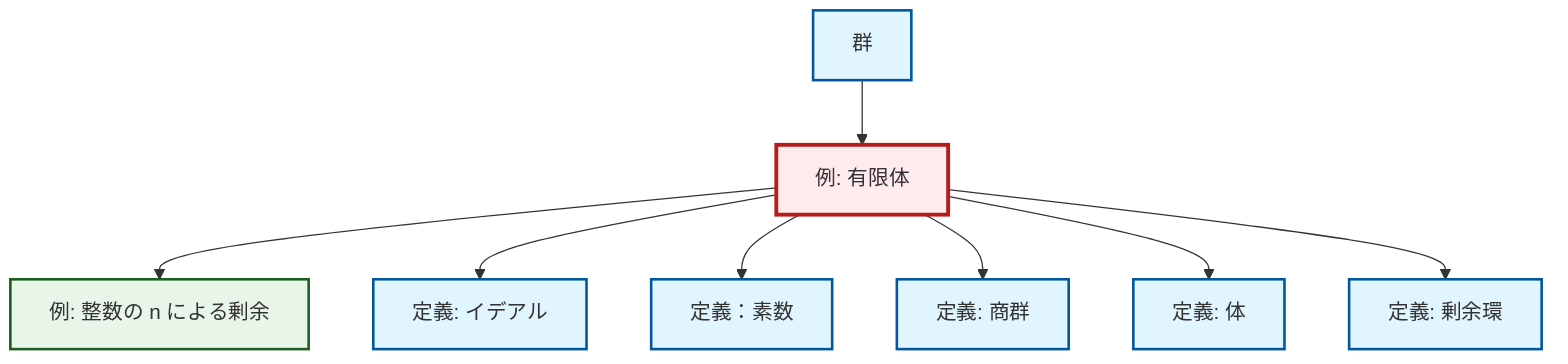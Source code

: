 graph TD
    classDef definition fill:#e1f5fe,stroke:#01579b,stroke-width:2px
    classDef theorem fill:#f3e5f5,stroke:#4a148c,stroke-width:2px
    classDef axiom fill:#fff3e0,stroke:#e65100,stroke-width:2px
    classDef example fill:#e8f5e9,stroke:#1b5e20,stroke-width:2px
    classDef current fill:#ffebee,stroke:#b71c1c,stroke-width:3px
    def-quotient-group["定義: 商群"]:::definition
    def-field["定義: 体"]:::definition
    def-quotient-ring["定義: 剰余環"]:::definition
    def-group["群"]:::definition
    ex-quotient-integers-mod-n["例: 整数の n による剰余"]:::example
    ex-finite-field["例: 有限体"]:::example
    def-ideal["定義: イデアル"]:::definition
    def-prime["定義：素数"]:::definition
    def-group --> ex-finite-field
    ex-finite-field --> ex-quotient-integers-mod-n
    ex-finite-field --> def-ideal
    ex-finite-field --> def-prime
    ex-finite-field --> def-quotient-group
    ex-finite-field --> def-field
    ex-finite-field --> def-quotient-ring
    class ex-finite-field current